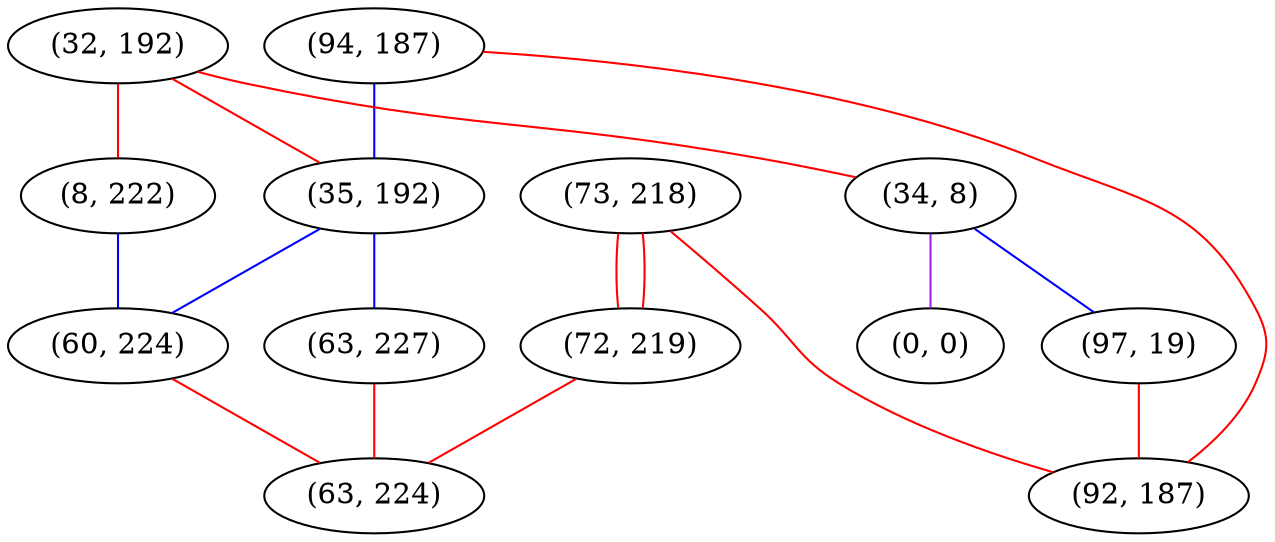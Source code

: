 graph "" {
"(73, 218)";
"(94, 187)";
"(32, 192)";
"(35, 192)";
"(34, 8)";
"(0, 0)";
"(8, 222)";
"(97, 19)";
"(92, 187)";
"(60, 224)";
"(63, 227)";
"(72, 219)";
"(63, 224)";
"(73, 218)" -- "(72, 219)"  [color=red, key=0, weight=1];
"(73, 218)" -- "(72, 219)"  [color=red, key=1, weight=1];
"(73, 218)" -- "(92, 187)"  [color=red, key=0, weight=1];
"(94, 187)" -- "(35, 192)"  [color=blue, key=0, weight=3];
"(94, 187)" -- "(92, 187)"  [color=red, key=0, weight=1];
"(32, 192)" -- "(35, 192)"  [color=red, key=0, weight=1];
"(32, 192)" -- "(8, 222)"  [color=red, key=0, weight=1];
"(32, 192)" -- "(34, 8)"  [color=red, key=0, weight=1];
"(35, 192)" -- "(63, 227)"  [color=blue, key=0, weight=3];
"(35, 192)" -- "(60, 224)"  [color=blue, key=0, weight=3];
"(34, 8)" -- "(97, 19)"  [color=blue, key=0, weight=3];
"(34, 8)" -- "(0, 0)"  [color=purple, key=0, weight=4];
"(8, 222)" -- "(60, 224)"  [color=blue, key=0, weight=3];
"(97, 19)" -- "(92, 187)"  [color=red, key=0, weight=1];
"(60, 224)" -- "(63, 224)"  [color=red, key=0, weight=1];
"(63, 227)" -- "(63, 224)"  [color=red, key=0, weight=1];
"(72, 219)" -- "(63, 224)"  [color=red, key=0, weight=1];
}
